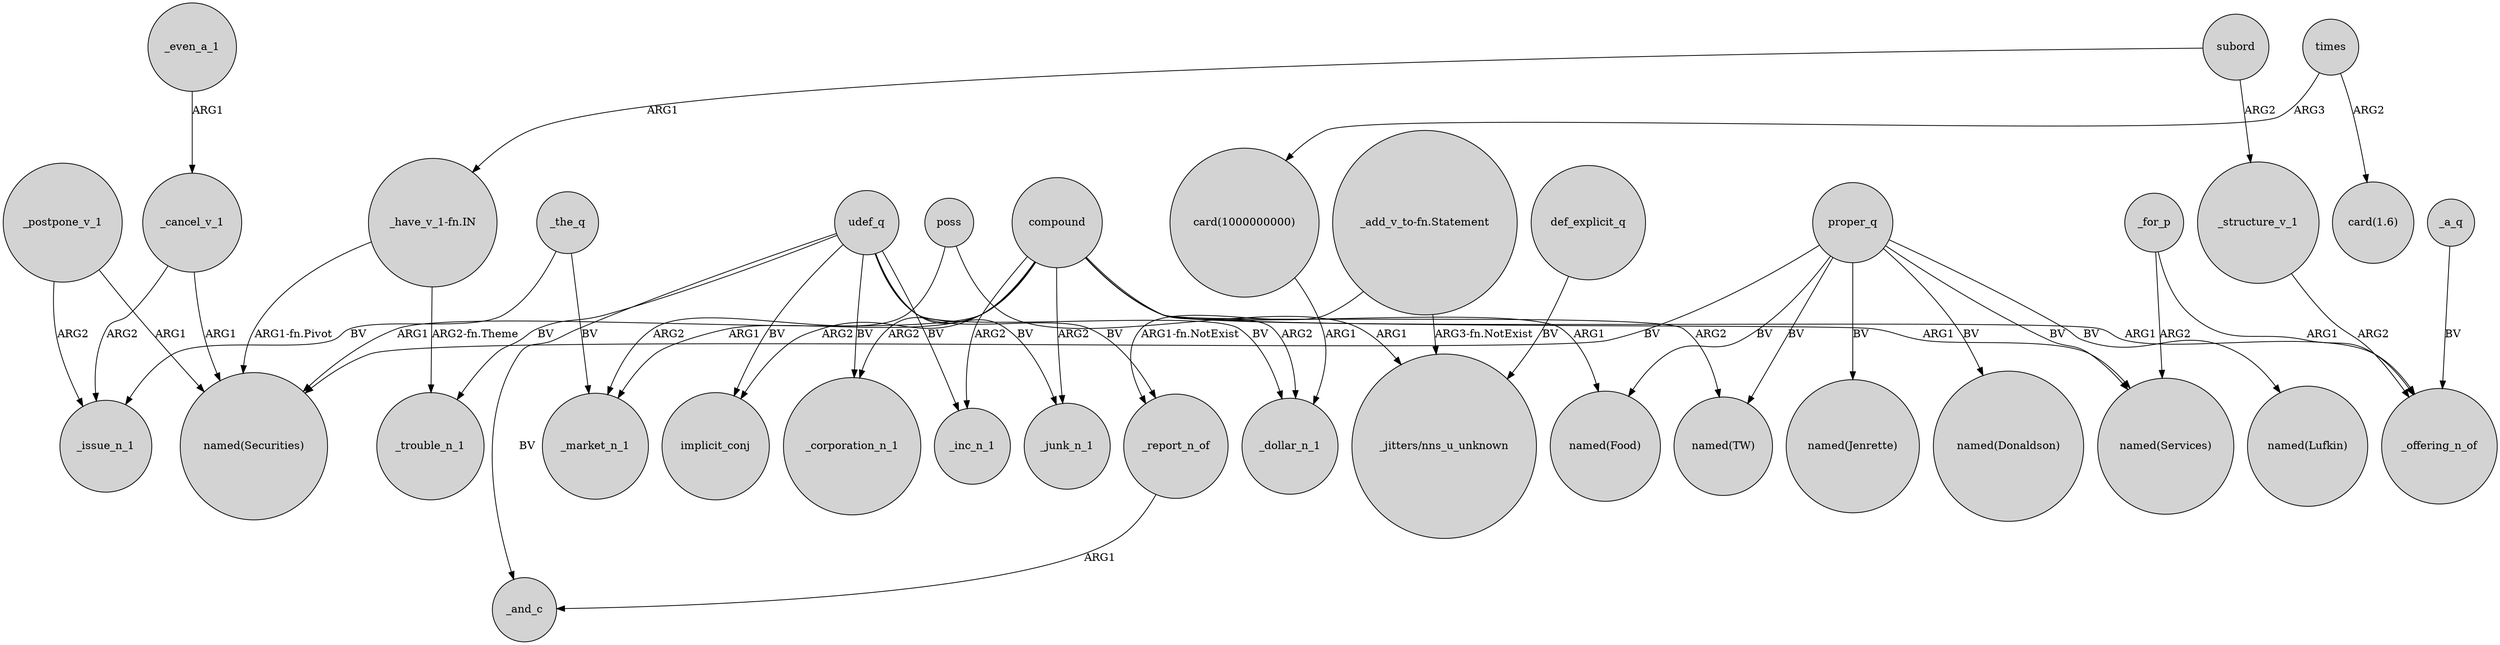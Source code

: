 digraph {
	node [shape=circle style=filled]
	proper_q -> "named(Lufkin)" [label=BV]
	_even_a_1 -> _cancel_v_1 [label=ARG1]
	compound -> "named(Food)" [label=ARG1]
	compound -> implicit_conj [label=ARG2]
	udef_q -> _inc_n_1 [label=BV]
	"_have_v_1-fn.IN" -> _trouble_n_1 [label="ARG2-fn.Theme"]
	subord -> _structure_v_1 [label=ARG2]
	compound -> "named(Services)" [label=ARG1]
	compound -> _corporation_n_1 [label=ARG2]
	proper_q -> "named(Food)" [label=BV]
	_report_n_of -> _and_c [label=ARG1]
	"_add_v_to-fn.Statement" -> "_jitters/nns_u_unknown" [label="ARG3-fn.NotExist"]
	udef_q -> _report_n_of [label=BV]
	compound -> _junk_n_1 [label=ARG2]
	def_explicit_q -> "_jitters/nns_u_unknown" [label=BV]
	proper_q -> "named(Services)" [label=BV]
	_the_q -> _issue_n_1 [label=BV]
	udef_q -> implicit_conj [label=BV]
	proper_q -> "named(Jenrette)" [label=BV]
	udef_q -> _trouble_n_1 [label=BV]
	times -> "card(1000000000)" [label=ARG3]
	udef_q -> _junk_n_1 [label=BV]
	udef_q -> _corporation_n_1 [label=BV]
	_cancel_v_1 -> "named(Securities)" [label=ARG1]
	"_add_v_to-fn.Statement" -> _report_n_of [label="ARG1-fn.NotExist"]
	poss -> _market_n_1 [label=ARG2]
	proper_q -> "named(Donaldson)" [label=BV]
	proper_q -> "named(TW)" [label=BV]
	_structure_v_1 -> _offering_n_of [label=ARG2]
	times -> "card(1.6)" [label=ARG2]
	compound -> _offering_n_of [label=ARG1]
	_for_p -> "named(Services)" [label=ARG2]
	proper_q -> "named(Securities)" [label=BV]
	_for_p -> _offering_n_of [label=ARG1]
	"_have_v_1-fn.IN" -> "named(Securities)" [label="ARG1-fn.Pivot"]
	_postpone_v_1 -> "named(Securities)" [label=ARG1]
	subord -> "_have_v_1-fn.IN" [label=ARG1]
	_postpone_v_1 -> _issue_n_1 [label=ARG2]
	compound -> _market_n_1 [label=ARG1]
	poss -> "_jitters/nns_u_unknown" [label=ARG1]
	_a_q -> _offering_n_of [label=BV]
	"card(1000000000)" -> _dollar_n_1 [label=ARG1]
	_the_q -> _market_n_1 [label=BV]
	udef_q -> _and_c [label=BV]
	compound -> _dollar_n_1 [label=ARG2]
	compound -> "named(TW)" [label=ARG2]
	compound -> _inc_n_1 [label=ARG2]
	compound -> "named(Securities)" [label=ARG1]
	udef_q -> _dollar_n_1 [label=BV]
	_cancel_v_1 -> _issue_n_1 [label=ARG2]
}
